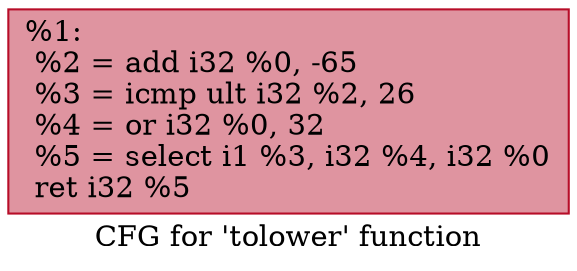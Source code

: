 digraph "CFG for 'tolower' function" {
	label="CFG for 'tolower' function";

	Node0x250daa0 [shape=record,color="#b70d28ff", style=filled, fillcolor="#b70d2870",label="{%1:\l  %2 = add i32 %0, -65\l  %3 = icmp ult i32 %2, 26\l  %4 = or i32 %0, 32\l  %5 = select i1 %3, i32 %4, i32 %0\l  ret i32 %5\l}"];
}
